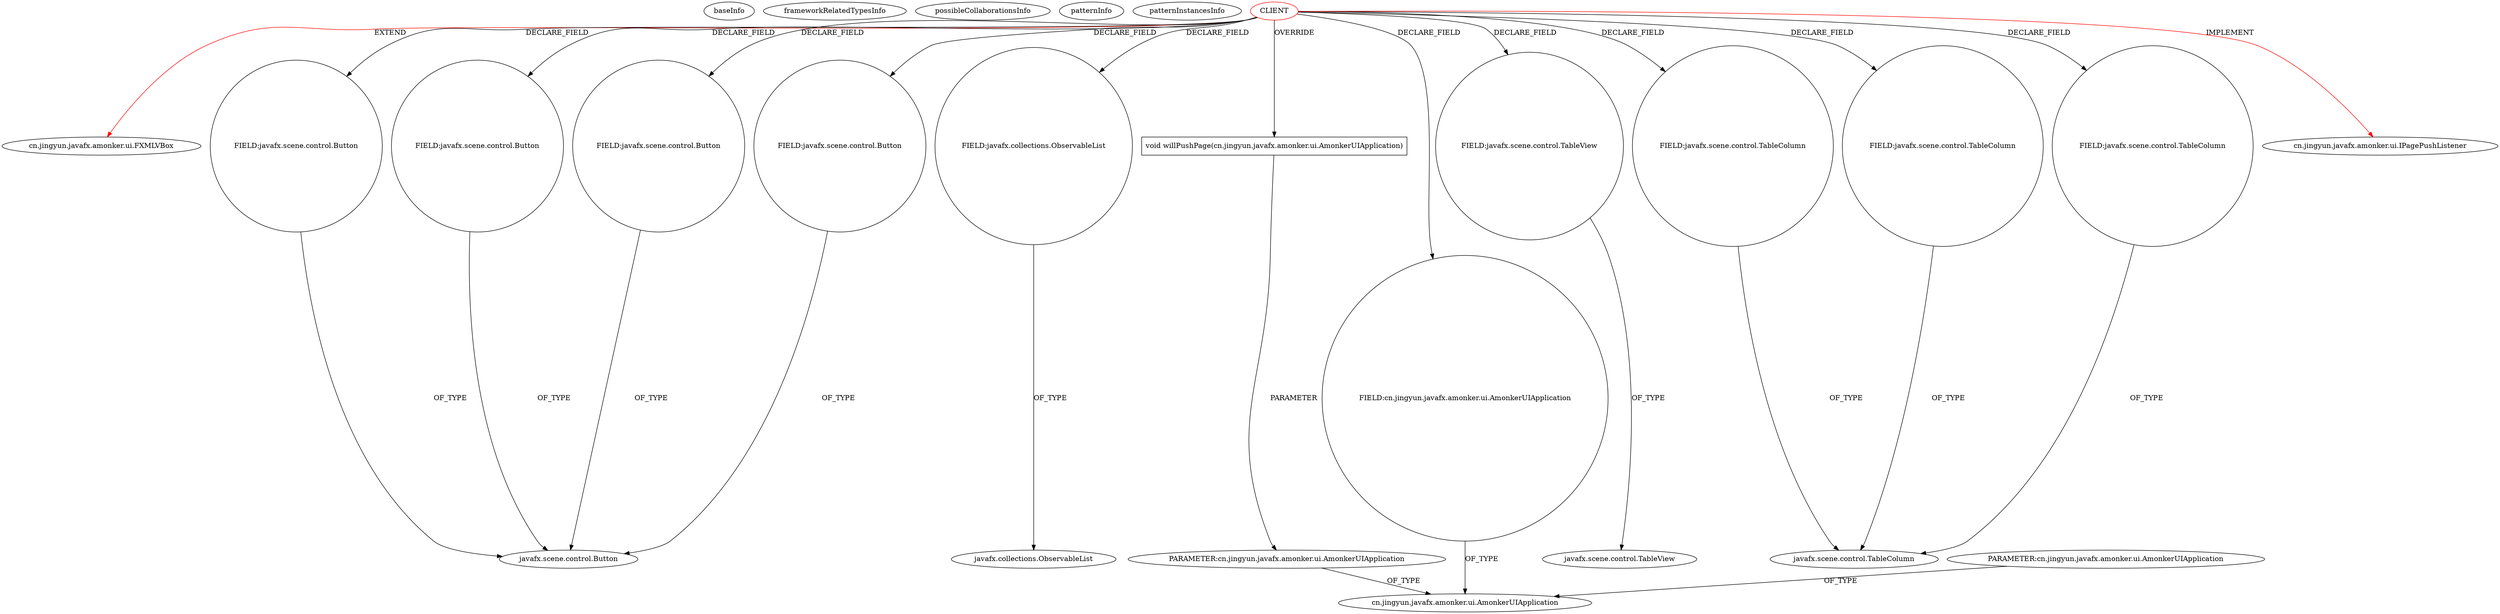 digraph {
baseInfo[graphId=3825,category="pattern",isAnonymous=false,possibleRelation=false]
frameworkRelatedTypesInfo[0="cn.jingyun.javafx.amonker.ui.FXMLVBox",1="cn.jingyun.javafx.amonker.ui.IPagePushListener"]
possibleCollaborationsInfo[]
patternInfo[frequency=2.0,patternRootClient=0]
patternInstancesInfo[0="amonker-Trans~/amonker-Trans/Trans-master/src/cn/jingyun/trans/Project.java~Project~1849",1="amonker-Trans~/amonker-Trans/Trans-master/src/cn/jingyun/trans/FFmpegArgumentsManagerPane.java~FFmpegArgumentsManagerPane~1846"]
1[label="cn.jingyun.javafx.amonker.ui.FXMLVBox",vertexType="FRAMEWORK_CLASS_TYPE",isFrameworkType=false]
0[label="CLIENT",vertexType="ROOT_CLIENT_CLASS_DECLARATION",isFrameworkType=false,color=red]
10[label="FIELD:javafx.scene.control.Button",vertexType="FIELD_DECLARATION",isFrameworkType=false,shape=circle]
8[label="FIELD:javafx.scene.control.Button",vertexType="FIELD_DECLARATION",isFrameworkType=false,shape=circle]
14[label="FIELD:javafx.scene.control.Button",vertexType="FIELD_DECLARATION",isFrameworkType=false,shape=circle]
12[label="FIELD:javafx.scene.control.Button",vertexType="FIELD_DECLARATION",isFrameworkType=false,shape=circle]
22[label="FIELD:javafx.collections.ObservableList",vertexType="FIELD_DECLARATION",isFrameworkType=false,shape=circle]
7[label="javafx.collections.ObservableList",vertexType="FRAMEWORK_INTERFACE_TYPE",isFrameworkType=false]
41[label="void willPushPage(cn.jingyun.javafx.amonker.ui.AmonkerUIApplication)",vertexType="OVERRIDING_METHOD_DECLARATION",isFrameworkType=false,shape=box]
42[label="PARAMETER:cn.jingyun.javafx.amonker.ui.AmonkerUIApplication",vertexType="PARAMETER_DECLARATION",isFrameworkType=false]
5[label="cn.jingyun.javafx.amonker.ui.AmonkerUIApplication",vertexType="FRAMEWORK_CLASS_TYPE",isFrameworkType=false]
45[label="PARAMETER:cn.jingyun.javafx.amonker.ui.AmonkerUIApplication",vertexType="PARAMETER_DECLARATION",isFrameworkType=false]
4[label="FIELD:cn.jingyun.javafx.amonker.ui.AmonkerUIApplication",vertexType="FIELD_DECLARATION",isFrameworkType=false,shape=circle]
26[label="FIELD:javafx.scene.control.TableView",vertexType="FIELD_DECLARATION",isFrameworkType=false,shape=circle]
27[label="javafx.scene.control.TableView",vertexType="FRAMEWORK_CLASS_TYPE",isFrameworkType=false]
28[label="FIELD:javafx.scene.control.TableColumn",vertexType="FIELD_DECLARATION",isFrameworkType=false,shape=circle]
30[label="FIELD:javafx.scene.control.TableColumn",vertexType="FIELD_DECLARATION",isFrameworkType=false,shape=circle]
32[label="FIELD:javafx.scene.control.TableColumn",vertexType="FIELD_DECLARATION",isFrameworkType=false,shape=circle]
9[label="javafx.scene.control.Button",vertexType="FRAMEWORK_CLASS_TYPE",isFrameworkType=false]
3[label="cn.jingyun.javafx.amonker.ui.IPagePushListener",vertexType="FRAMEWORK_INTERFACE_TYPE",isFrameworkType=false]
29[label="javafx.scene.control.TableColumn",vertexType="FRAMEWORK_CLASS_TYPE",isFrameworkType=false]
0->8[label="DECLARE_FIELD"]
42->5[label="OF_TYPE"]
30->29[label="OF_TYPE"]
0->32[label="DECLARE_FIELD"]
0->1[label="EXTEND",color=red]
0->10[label="DECLARE_FIELD"]
32->29[label="OF_TYPE"]
0->4[label="DECLARE_FIELD"]
28->29[label="OF_TYPE"]
0->26[label="DECLARE_FIELD"]
26->27[label="OF_TYPE"]
14->9[label="OF_TYPE"]
0->3[label="IMPLEMENT",color=red]
0->14[label="DECLARE_FIELD"]
22->7[label="OF_TYPE"]
0->12[label="DECLARE_FIELD"]
8->9[label="OF_TYPE"]
12->9[label="OF_TYPE"]
0->30[label="DECLARE_FIELD"]
4->5[label="OF_TYPE"]
0->28[label="DECLARE_FIELD"]
0->41[label="OVERRIDE"]
41->42[label="PARAMETER"]
0->22[label="DECLARE_FIELD"]
10->9[label="OF_TYPE"]
45->5[label="OF_TYPE"]
}
